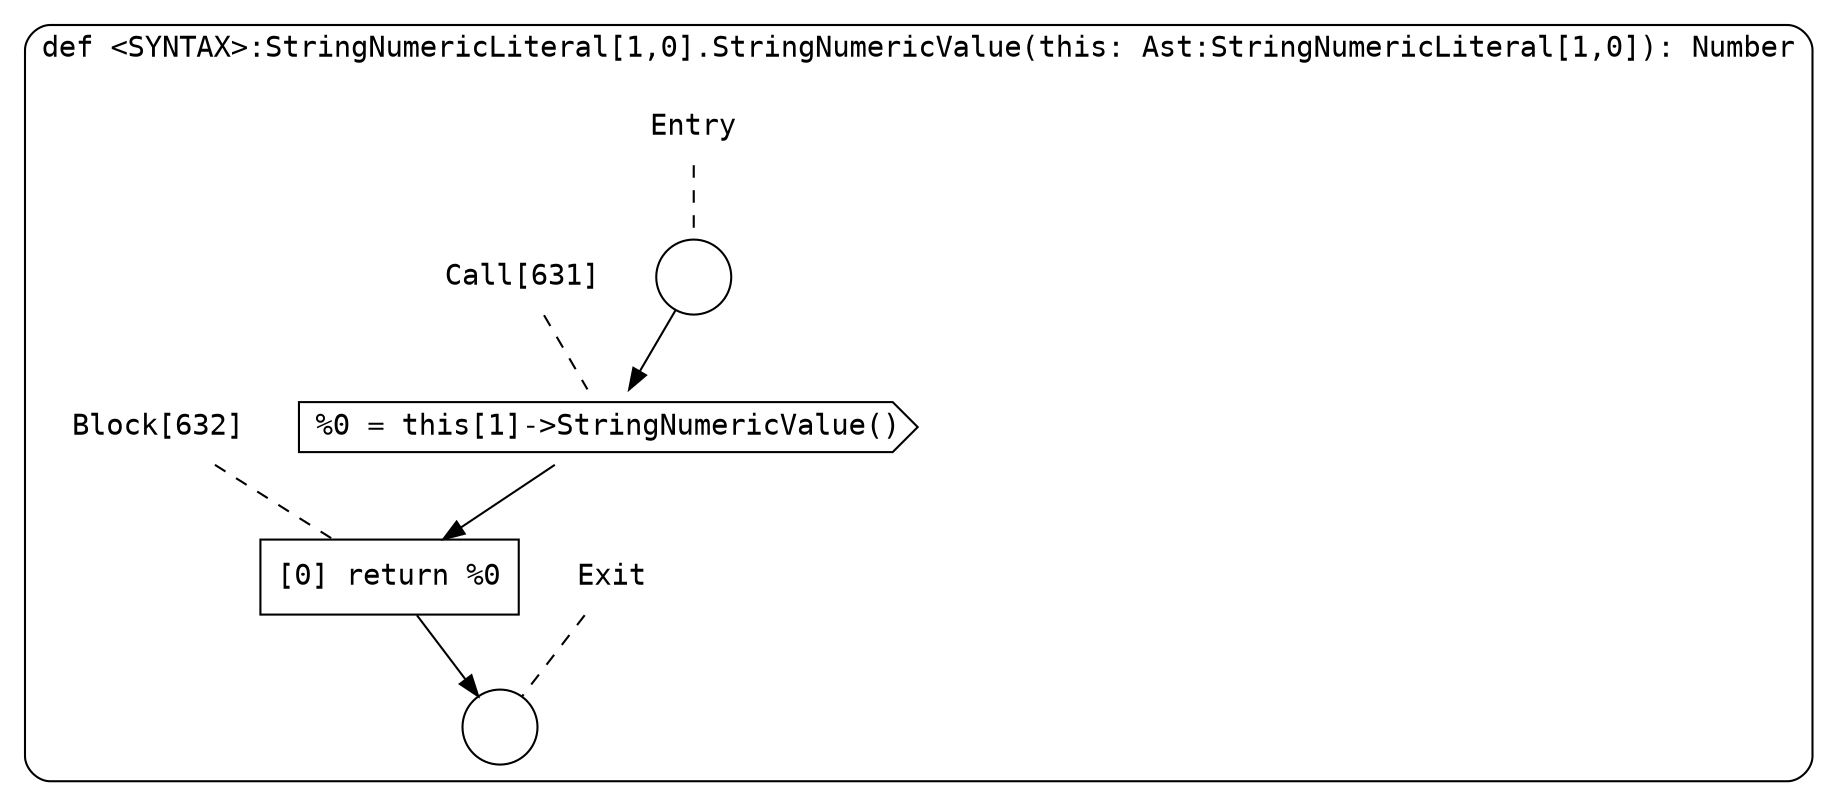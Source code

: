 digraph {
  graph [fontname = "Consolas"]
  node [fontname = "Consolas"]
  edge [fontname = "Consolas"]
  subgraph cluster82 {
    label = "def <SYNTAX>:StringNumericLiteral[1,0].StringNumericValue(this: Ast:StringNumericLiteral[1,0]): Number"
    style = rounded
    cluster82_entry_name [shape=none, label=<<font color="black">Entry</font>>]
    cluster82_entry_name -> cluster82_entry [arrowhead=none, color="black", style=dashed]
    cluster82_entry [shape=circle label=" " color="black" fillcolor="white" style=filled]
    cluster82_entry -> node631 [color="black"]
    cluster82_exit_name [shape=none, label=<<font color="black">Exit</font>>]
    cluster82_exit_name -> cluster82_exit [arrowhead=none, color="black", style=dashed]
    cluster82_exit [shape=circle label=" " color="black" fillcolor="white" style=filled]
    node631_name [shape=none, label=<<font color="black">Call[631]</font>>]
    node631_name -> node631 [arrowhead=none, color="black", style=dashed]
    node631 [shape=cds, label=<<font color="black">%0 = this[1]-&gt;StringNumericValue()</font>> color="black" fillcolor="white", style=filled]
    node631 -> node632 [color="black"]
    node632_name [shape=none, label=<<font color="black">Block[632]</font>>]
    node632_name -> node632 [arrowhead=none, color="black", style=dashed]
    node632 [shape=box, label=<<font color="black">[0] return %0<BR ALIGN="LEFT"/></font>> color="black" fillcolor="white", style=filled]
    node632 -> cluster82_exit [color="black"]
  }
}